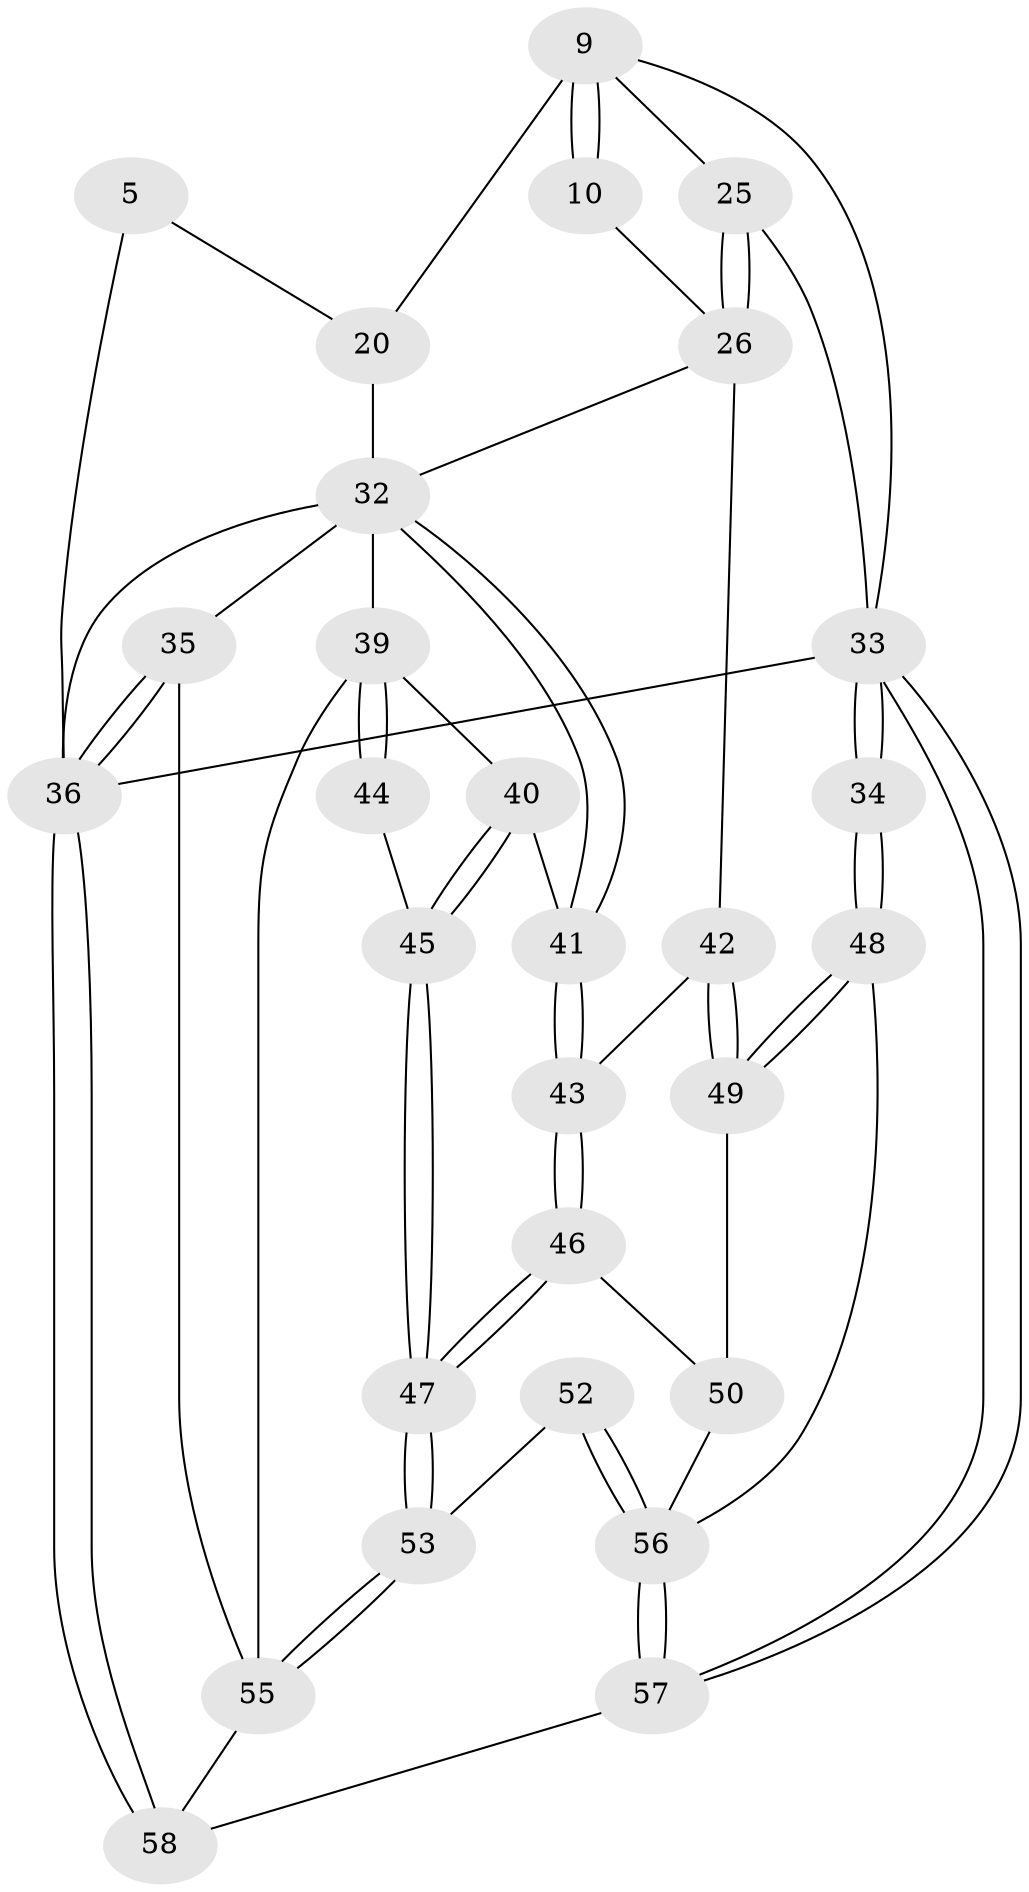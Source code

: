 // original degree distribution, {3: 0.034482758620689655, 4: 0.29310344827586204, 5: 0.41379310344827586, 6: 0.25862068965517243}
// Generated by graph-tools (version 1.1) at 2025/00/03/09/25 05:00:32]
// undirected, 29 vertices, 67 edges
graph export_dot {
graph [start="1"]
  node [color=gray90,style=filled];
  5 [pos="+0.082150775418517+0"];
  9 [pos="+0.7435856152703675+0",super="+6"];
  10 [pos="+0.5798109477545118+0.15473252264761794"];
  20 [pos="+0.39602504571425684+0.23261408603058678",super="+8"];
  25 [pos="+0.9921658639156525+0.5294509190843242",super="+23"];
  26 [pos="+0.9477747159368584+0.534441743460321",super="+18+14"];
  32 [pos="+0.5391375703013245+0.415910412795198",super="+19+29+22+27"];
  33 [pos="+1+1",super="+3+24"];
  34 [pos="+1+0.6571275073242964"];
  35 [pos="+0+1",super="+28"];
  36 [pos="+0+1",super="+17"];
  39 [pos="+0.3405503853657143+0.5700733178249715",super="+30+37"];
  40 [pos="+0.4705409705956375+0.5317667776036573"];
  41 [pos="+0.5406052160097677+0.4342598894057833"];
  42 [pos="+0.8899803035897479+0.559387948723413"];
  43 [pos="+0.676433452130081+0.5899683726536882"];
  44 [pos="+0.2540240065941387+0.7573803596870955"];
  45 [pos="+0.4404007674469567+0.7664237436487358"];
  46 [pos="+0.6581438955208183+0.7494922640865915"];
  47 [pos="+0.5265081141961542+0.8350014617625756"];
  48 [pos="+1+0.767943227967049"];
  49 [pos="+0.8131370309306634+0.737720405620264"];
  50 [pos="+0.747137448851395+0.7895093967370141"];
  52 [pos="+0.7931976524576893+0.9677320114453409"];
  53 [pos="+0.5264999919836597+0.8684724261312237"];
  55 [pos="+0.5124244994753322+0.9315916245416793",super="+38"];
  56 [pos="+0.8446129944271141+1",super="+54+51"];
  57 [pos="+0.8608043976824316+1"];
  58 [pos="+0.5386146344247928+1"];
  5 -- 36;
  5 -- 20;
  9 -- 10 [weight=2];
  9 -- 10;
  9 -- 33;
  9 -- 20;
  9 -- 25;
  10 -- 26;
  20 -- 32 [weight=3];
  25 -- 26 [weight=3];
  25 -- 26;
  25 -- 33 [weight=2];
  26 -- 42;
  26 -- 32;
  32 -- 41;
  32 -- 41;
  32 -- 36;
  32 -- 39 [weight=2];
  32 -- 35;
  33 -- 34 [weight=2];
  33 -- 34;
  33 -- 57;
  33 -- 57;
  33 -- 36 [weight=2];
  34 -- 48;
  34 -- 48;
  35 -- 36 [weight=2];
  35 -- 36;
  35 -- 55;
  36 -- 58;
  36 -- 58;
  39 -- 40;
  39 -- 44 [weight=2];
  39 -- 44;
  39 -- 55;
  40 -- 41;
  40 -- 45;
  40 -- 45;
  41 -- 43;
  41 -- 43;
  42 -- 43;
  42 -- 49;
  42 -- 49;
  43 -- 46;
  43 -- 46;
  44 -- 45;
  45 -- 47;
  45 -- 47;
  46 -- 47;
  46 -- 47;
  46 -- 50;
  47 -- 53;
  47 -- 53;
  48 -- 49;
  48 -- 49;
  48 -- 56;
  49 -- 50;
  50 -- 56;
  52 -- 53;
  52 -- 56 [weight=2];
  52 -- 56;
  53 -- 55;
  53 -- 55;
  55 -- 58;
  56 -- 57;
  56 -- 57;
  57 -- 58;
}
